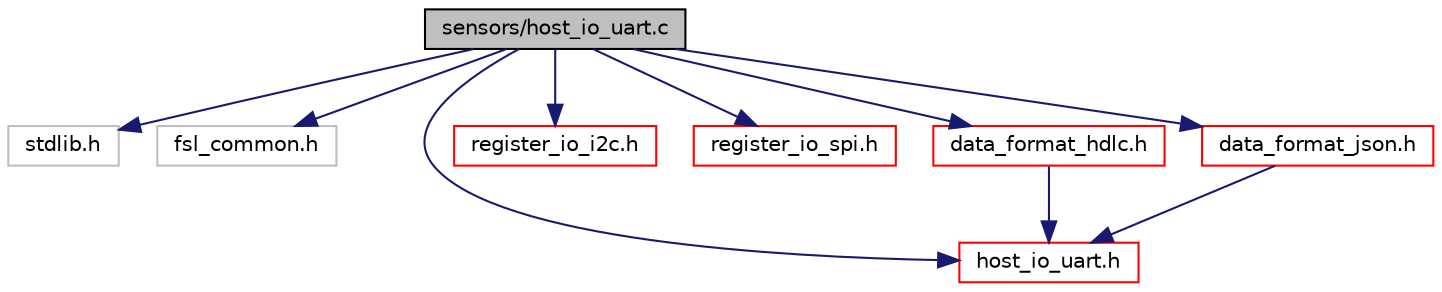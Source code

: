 digraph "sensors/host_io_uart.c"
{
  edge [fontname="Helvetica",fontsize="10",labelfontname="Helvetica",labelfontsize="10"];
  node [fontname="Helvetica",fontsize="10",shape=record];
  Node0 [label="sensors/host_io_uart.c",height=0.2,width=0.4,color="black", fillcolor="grey75", style="filled", fontcolor="black"];
  Node0 -> Node1 [color="midnightblue",fontsize="10",style="solid",fontname="Helvetica"];
  Node1 [label="stdlib.h",height=0.2,width=0.4,color="grey75", fillcolor="white", style="filled"];
  Node0 -> Node2 [color="midnightblue",fontsize="10",style="solid",fontname="Helvetica"];
  Node2 [label="fsl_common.h",height=0.2,width=0.4,color="grey75", fillcolor="white", style="filled"];
  Node0 -> Node3 [color="midnightblue",fontsize="10",style="solid",fontname="Helvetica"];
  Node3 [label="host_io_uart.h",height=0.2,width=0.4,color="red", fillcolor="white", style="filled",URL="$host__io__uart_8h.html",tooltip="The host_io_uart.h file contains the Host Protocol interface definitions and configuration. "];
  Node0 -> Node5 [color="midnightblue",fontsize="10",style="solid",fontname="Helvetica"];
  Node5 [label="register_io_i2c.h",height=0.2,width=0.4,color="red", fillcolor="white", style="filled",URL="$register__io__i2c_8h.html",tooltip="The register_io_i2c.h file declares low-level interface functions for reading and writing sensor regi..."];
  Node0 -> Node11 [color="midnightblue",fontsize="10",style="solid",fontname="Helvetica"];
  Node11 [label="register_io_spi.h",height=0.2,width=0.4,color="red", fillcolor="white", style="filled",URL="$register__io__spi_8h.html",tooltip="The register_io_spi.h file declares low-level interface functions for reading and writing sensor regi..."];
  Node0 -> Node13 [color="midnightblue",fontsize="10",style="solid",fontname="Helvetica"];
  Node13 [label="data_format_hdlc.h",height=0.2,width=0.4,color="red", fillcolor="white", style="filled",URL="$data__format__hdlc_8h.html",tooltip="The data_format_hdlc.h file contains the Host interface definitions and configuration. "];
  Node13 -> Node3 [color="midnightblue",fontsize="10",style="solid",fontname="Helvetica"];
  Node0 -> Node14 [color="midnightblue",fontsize="10",style="solid",fontname="Helvetica"];
  Node14 [label="data_format_json.h",height=0.2,width=0.4,color="red", fillcolor="white", style="filled",URL="$data__format__json_8h.html",tooltip="The format_json.h file describes the structures and definitions for the data-format standard JSON..."];
  Node14 -> Node3 [color="midnightblue",fontsize="10",style="solid",fontname="Helvetica"];
}
